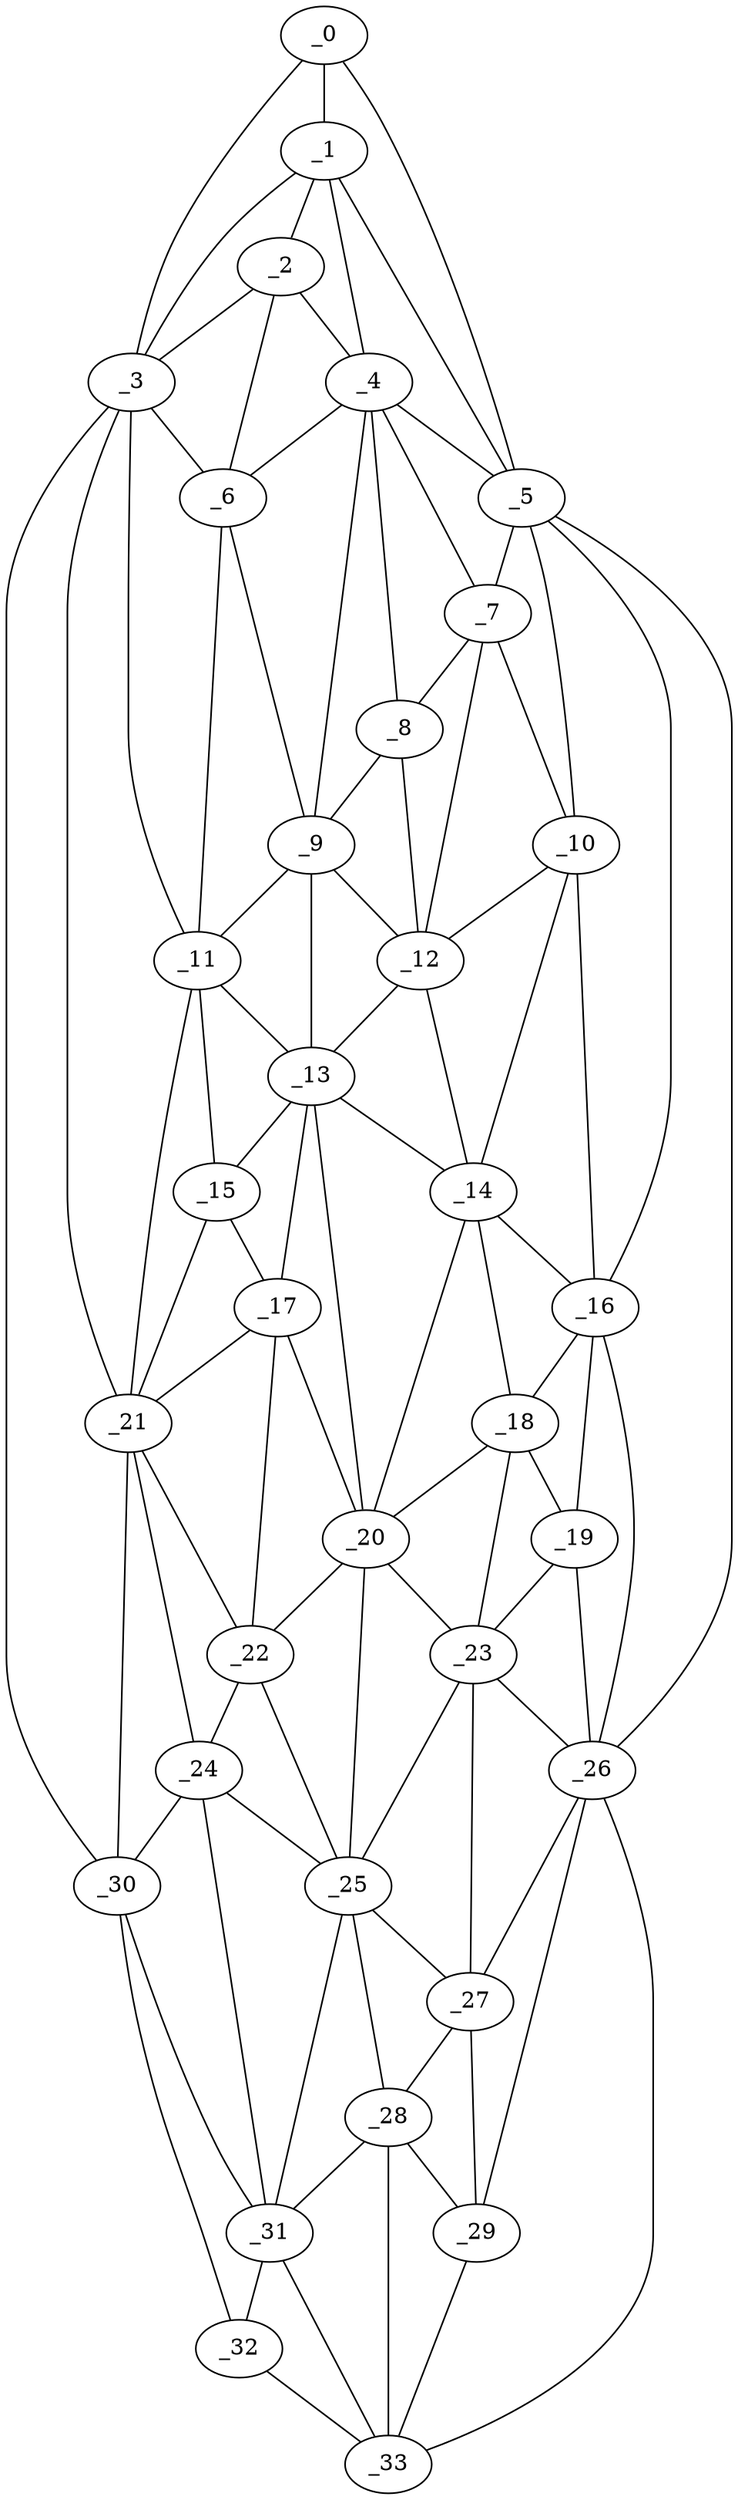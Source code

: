 graph "obj46__20.gxl" {
	_0	 [x=3,
		y=55];
	_1	 [x=16,
		y=52];
	_0 -- _1	 [valence=2];
	_3	 [x=39,
		y=37];
	_0 -- _3	 [valence=1];
	_5	 [x=54,
		y=86];
	_0 -- _5	 [valence=1];
	_2	 [x=35,
		y=46];
	_1 -- _2	 [valence=2];
	_1 -- _3	 [valence=1];
	_4	 [x=52,
		y=64];
	_1 -- _4	 [valence=2];
	_1 -- _5	 [valence=2];
	_2 -- _3	 [valence=2];
	_2 -- _4	 [valence=2];
	_6	 [x=56,
		y=46];
	_2 -- _6	 [valence=2];
	_3 -- _6	 [valence=1];
	_11	 [x=65,
		y=47];
	_3 -- _11	 [valence=2];
	_21	 [x=95,
		y=43];
	_3 -- _21	 [valence=2];
	_30	 [x=120,
		y=45];
	_3 -- _30	 [valence=1];
	_4 -- _5	 [valence=1];
	_4 -- _6	 [valence=2];
	_7	 [x=57,
		y=75];
	_4 -- _7	 [valence=2];
	_8	 [x=60,
		y=68];
	_4 -- _8	 [valence=1];
	_9	 [x=61,
		y=51];
	_4 -- _9	 [valence=1];
	_5 -- _7	 [valence=2];
	_10	 [x=63,
		y=86];
	_5 -- _10	 [valence=1];
	_16	 [x=73,
		y=87];
	_5 -- _16	 [valence=2];
	_26	 [x=103,
		y=93];
	_5 -- _26	 [valence=1];
	_6 -- _9	 [valence=2];
	_6 -- _11	 [valence=2];
	_7 -- _8	 [valence=2];
	_7 -- _10	 [valence=2];
	_12	 [x=66,
		y=68];
	_7 -- _12	 [valence=1];
	_8 -- _9	 [valence=2];
	_8 -- _12	 [valence=1];
	_9 -- _11	 [valence=2];
	_9 -- _12	 [valence=2];
	_13	 [x=72,
		y=59];
	_9 -- _13	 [valence=1];
	_10 -- _12	 [valence=2];
	_14	 [x=72,
		y=69];
	_10 -- _14	 [valence=2];
	_10 -- _16	 [valence=2];
	_11 -- _13	 [valence=2];
	_15	 [x=73,
		y=49];
	_11 -- _15	 [valence=1];
	_11 -- _21	 [valence=1];
	_12 -- _13	 [valence=2];
	_12 -- _14	 [valence=2];
	_13 -- _14	 [valence=1];
	_13 -- _15	 [valence=2];
	_17	 [x=83,
		y=53];
	_13 -- _17	 [valence=1];
	_20	 [x=88,
		y=62];
	_13 -- _20	 [valence=2];
	_14 -- _16	 [valence=1];
	_18	 [x=85,
		y=75];
	_14 -- _18	 [valence=2];
	_14 -- _20	 [valence=2];
	_15 -- _17	 [valence=1];
	_15 -- _21	 [valence=2];
	_16 -- _18	 [valence=2];
	_19	 [x=86,
		y=87];
	_16 -- _19	 [valence=2];
	_16 -- _26	 [valence=1];
	_17 -- _20	 [valence=1];
	_17 -- _21	 [valence=2];
	_22	 [x=95,
		y=55];
	_17 -- _22	 [valence=2];
	_18 -- _19	 [valence=1];
	_18 -- _20	 [valence=2];
	_23	 [x=95,
		y=76];
	_18 -- _23	 [valence=2];
	_19 -- _23	 [valence=2];
	_19 -- _26	 [valence=1];
	_20 -- _22	 [valence=1];
	_20 -- _23	 [valence=2];
	_25	 [x=103,
		y=67];
	_20 -- _25	 [valence=1];
	_21 -- _22	 [valence=1];
	_24	 [x=101,
		y=49];
	_21 -- _24	 [valence=1];
	_21 -- _30	 [valence=2];
	_22 -- _24	 [valence=1];
	_22 -- _25	 [valence=2];
	_23 -- _25	 [valence=2];
	_23 -- _26	 [valence=2];
	_27	 [x=105,
		y=76];
	_23 -- _27	 [valence=2];
	_24 -- _25	 [valence=2];
	_24 -- _30	 [valence=1];
	_31	 [x=121,
		y=62];
	_24 -- _31	 [valence=2];
	_25 -- _27	 [valence=2];
	_28	 [x=111,
		y=70];
	_25 -- _28	 [valence=1];
	_25 -- _31	 [valence=1];
	_26 -- _27	 [valence=2];
	_29	 [x=116,
		y=77];
	_26 -- _29	 [valence=1];
	_33	 [x=126,
		y=70];
	_26 -- _33	 [valence=1];
	_27 -- _28	 [valence=1];
	_27 -- _29	 [valence=2];
	_28 -- _29	 [valence=2];
	_28 -- _31	 [valence=2];
	_28 -- _33	 [valence=1];
	_29 -- _33	 [valence=1];
	_30 -- _31	 [valence=2];
	_32	 [x=125,
		y=46];
	_30 -- _32	 [valence=1];
	_31 -- _32	 [valence=1];
	_31 -- _33	 [valence=2];
	_32 -- _33	 [valence=1];
}
